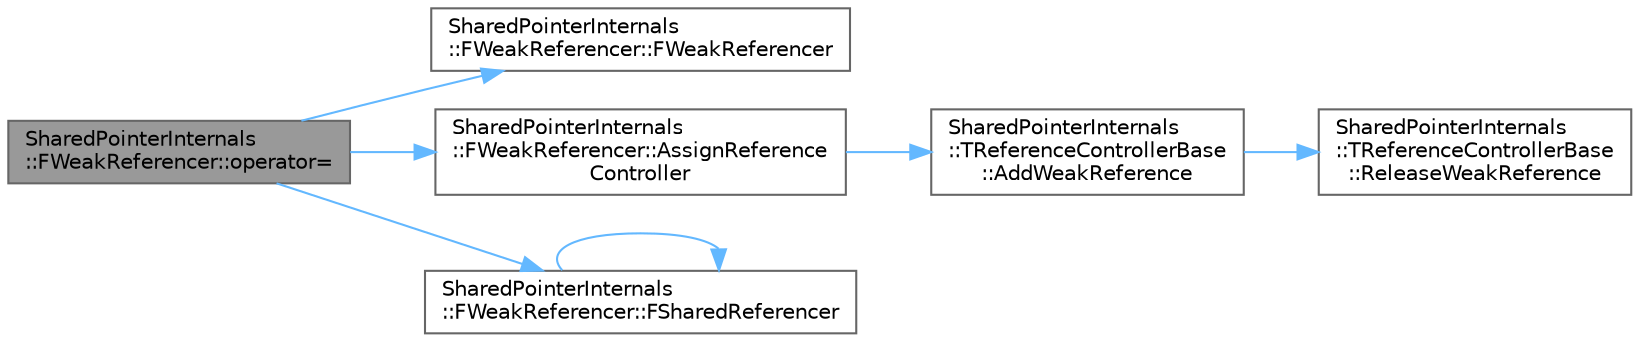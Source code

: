 digraph "SharedPointerInternals::FWeakReferencer::operator="
{
 // INTERACTIVE_SVG=YES
 // LATEX_PDF_SIZE
  bgcolor="transparent";
  edge [fontname=Helvetica,fontsize=10,labelfontname=Helvetica,labelfontsize=10];
  node [fontname=Helvetica,fontsize=10,shape=box,height=0.2,width=0.4];
  rankdir="LR";
  Node1 [id="Node000001",label="SharedPointerInternals\l::FWeakReferencer::operator=",height=0.2,width=0.4,color="gray40", fillcolor="grey60", style="filled", fontcolor="black",tooltip="Assignment operator from a shared reference counter."];
  Node1 -> Node2 [id="edge1_Node000001_Node000002",color="steelblue1",style="solid",tooltip=" "];
  Node2 [id="Node000002",label="SharedPointerInternals\l::FWeakReferencer::FWeakReferencer",height=0.2,width=0.4,color="grey40", fillcolor="white", style="filled",URL="$de/dbb/classSharedPointerInternals_1_1FWeakReferencer.html#aa23148ad91dd7cfa5d4456457a041a14",tooltip="Default constructor with empty counter."];
  Node1 -> Node3 [id="edge2_Node000001_Node000003",color="steelblue1",style="solid",tooltip=" "];
  Node3 [id="Node000003",label="SharedPointerInternals\l::FWeakReferencer::AssignReference\lController",height=0.2,width=0.4,color="grey40", fillcolor="white", style="filled",URL="$de/dbb/classSharedPointerInternals_1_1FWeakReferencer.html#a71b182fe6ecfd49c4802546c7f2fbbf2",tooltip="Assigns a new reference controller to this counter object, first adding a reference to it,..."];
  Node3 -> Node4 [id="edge3_Node000003_Node000004",color="steelblue1",style="solid",tooltip=" "];
  Node4 [id="Node000004",label="SharedPointerInternals\l::TReferenceControllerBase\l::AddWeakReference",height=0.2,width=0.4,color="grey40", fillcolor="white", style="filled",URL="$d0/d16/classSharedPointerInternals_1_1TReferenceControllerBase.html#ab8692b5b62211304179fffd33b4f09a6",tooltip="Adds a weak reference to this counter."];
  Node4 -> Node5 [id="edge4_Node000004_Node000005",color="steelblue1",style="solid",tooltip=" "];
  Node5 [id="Node000005",label="SharedPointerInternals\l::TReferenceControllerBase\l::ReleaseWeakReference",height=0.2,width=0.4,color="grey40", fillcolor="white", style="filled",URL="$d0/d16/classSharedPointerInternals_1_1TReferenceControllerBase.html#a0b7c4c0a745eadd71ccfb6a79519a51c",tooltip="Releases a weak reference to this counter."];
  Node1 -> Node6 [id="edge5_Node000001_Node000006",color="steelblue1",style="solid",tooltip=" "];
  Node6 [id="Node000006",label="SharedPointerInternals\l::FWeakReferencer::FSharedReferencer",height=0.2,width=0.4,color="grey40", fillcolor="white", style="filled",URL="$de/dbb/classSharedPointerInternals_1_1FWeakReferencer.html#ae651e45c278cb771467b9760b097d617",tooltip="Expose access to ReferenceController to FSharedReferencer."];
  Node6 -> Node6 [id="edge6_Node000006_Node000006",color="steelblue1",style="solid",tooltip=" "];
}
